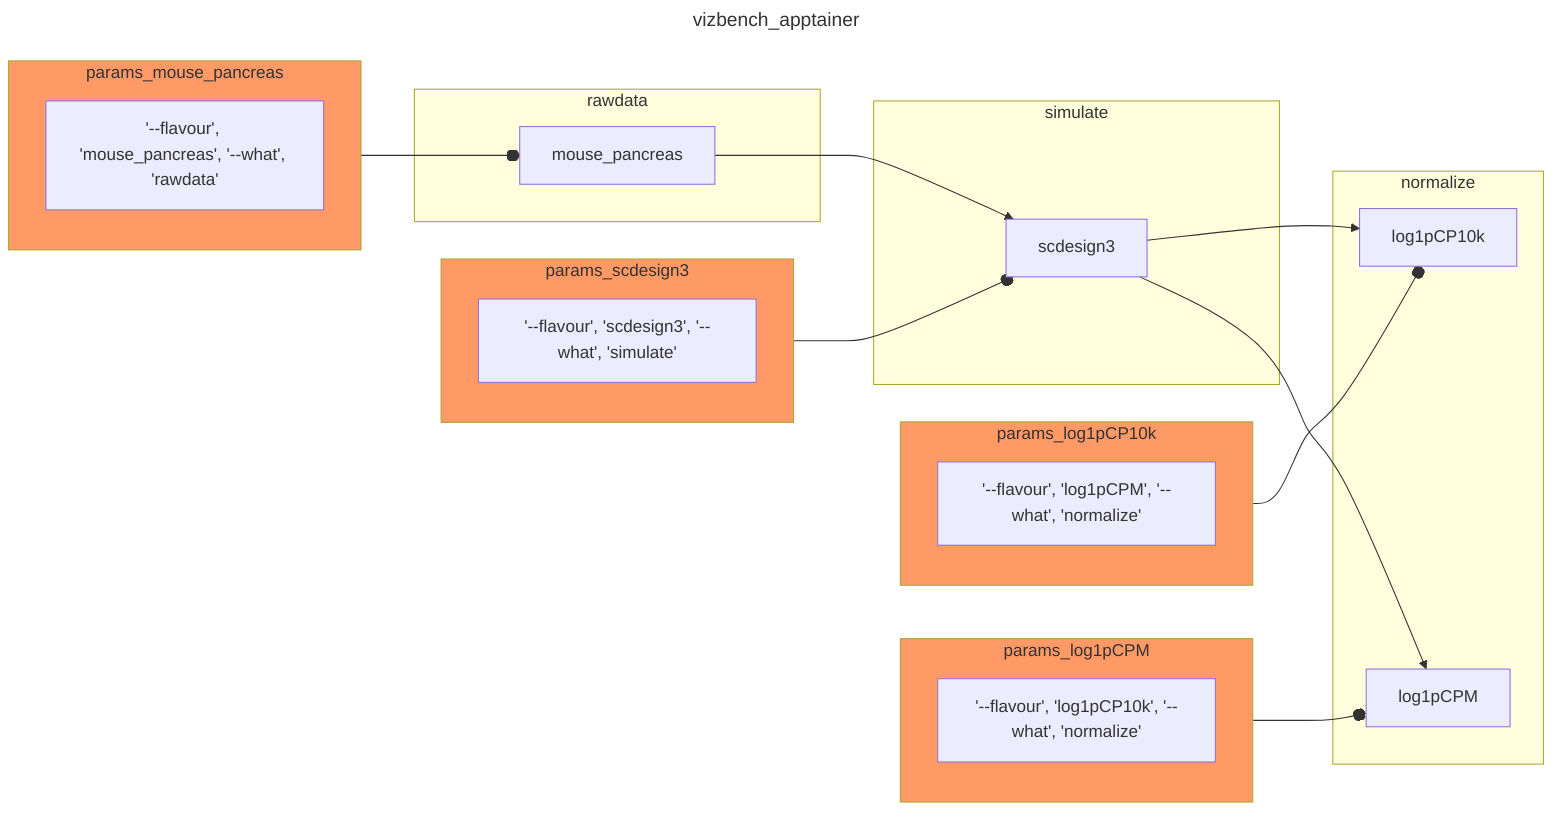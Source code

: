 ---
title: vizbench_apptainer
---
flowchart LR
	classDef param fill:#f96
	subgraph rawdata
		mouse_pancreas
	end
	subgraph simulate
		scdesign3
		mouse_pancreas --> scdesign3
	end
	subgraph normalize
		log1pCP10k
		scdesign3 --> log1pCP10k
		log1pCPM
		scdesign3 --> log1pCPM
	end
	subgraph params_mouse_pancreas
		fc73cbc33384e8af805caeef63502009dc5d075fed448a55aa108e5cf0fc651a['--flavour', 'mouse_pancreas', '--what', 'rawdata']
	end
	params_mouse_pancreas:::param --o mouse_pancreas
	subgraph params_scdesign3
		06aea85bb999c0398a2a7c1a08e86d1b422d4e47769d50f09d32814fd33901c2['--flavour', 'scdesign3', '--what', 'simulate']
	end
	params_scdesign3:::param --o scdesign3
	subgraph params_log1pCP10k
		e20ecb3e2b36a2aac4acc23942f4db971db9ff1df7da16379f2827a9ae1c1f2d['--flavour', 'log1pCPM', '--what', 'normalize']
	end
	params_log1pCP10k:::param --o log1pCP10k
	subgraph params_log1pCPM
		d895128a3df90e482e6b5463b5194dd9c30ffe920969a1080b853c96298efbba['--flavour', 'log1pCP10k', '--what', 'normalize']
	end
	params_log1pCPM:::param --o log1pCPM